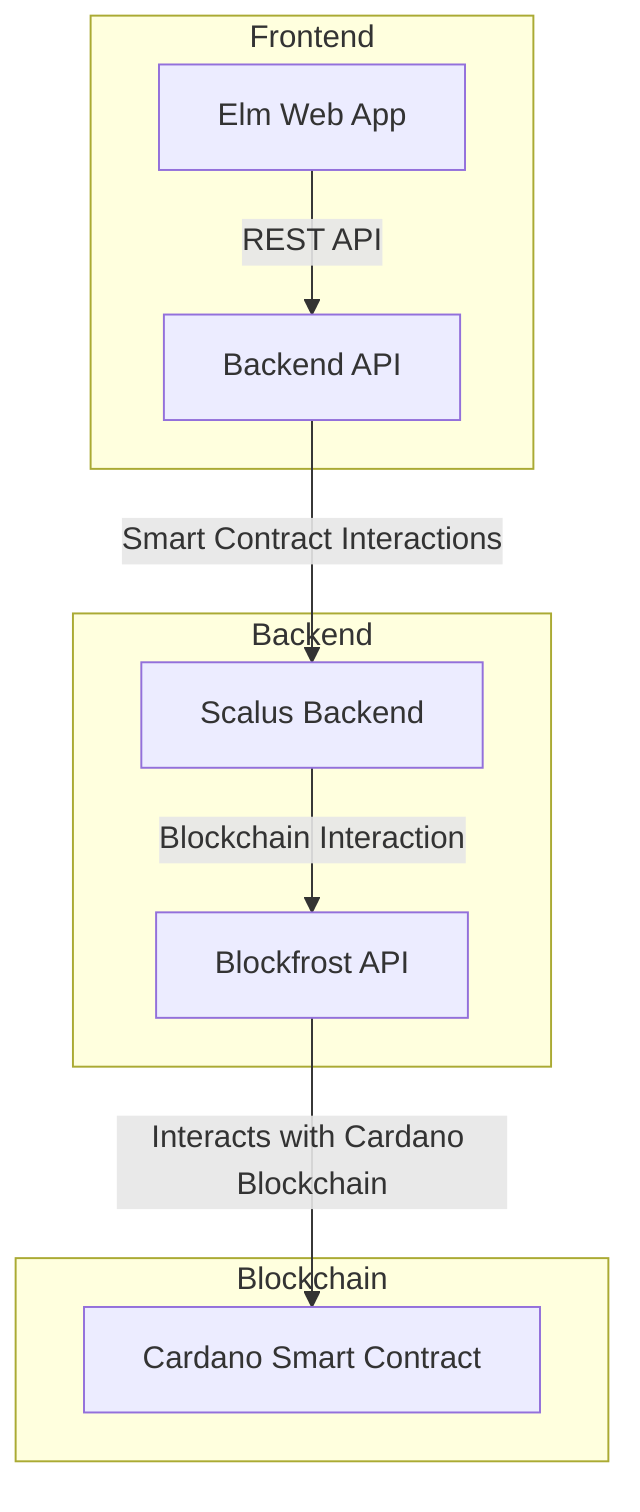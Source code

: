graph TD
    subgraph Frontend
        A[Elm Web App] -->|REST API| B[Backend API]
    end

    subgraph Backend
        B -->|Smart Contract Interactions| C[Scalus Backend]
        C -->|Blockchain Interaction| D[Blockfrost API]
    end

    subgraph Blockchain
        D -->|Interacts with Cardano Blockchain| E[Cardano Smart Contract]
    end